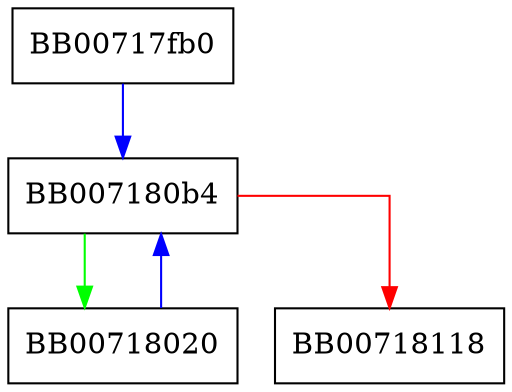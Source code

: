 digraph _vpaes_decrypt_core {
  node [shape="box"];
  graph [splines=ortho];
  BB00717fb0 -> BB007180b4 [color="blue"];
  BB00718020 -> BB007180b4 [color="blue"];
  BB007180b4 -> BB00718020 [color="green"];
  BB007180b4 -> BB00718118 [color="red"];
}